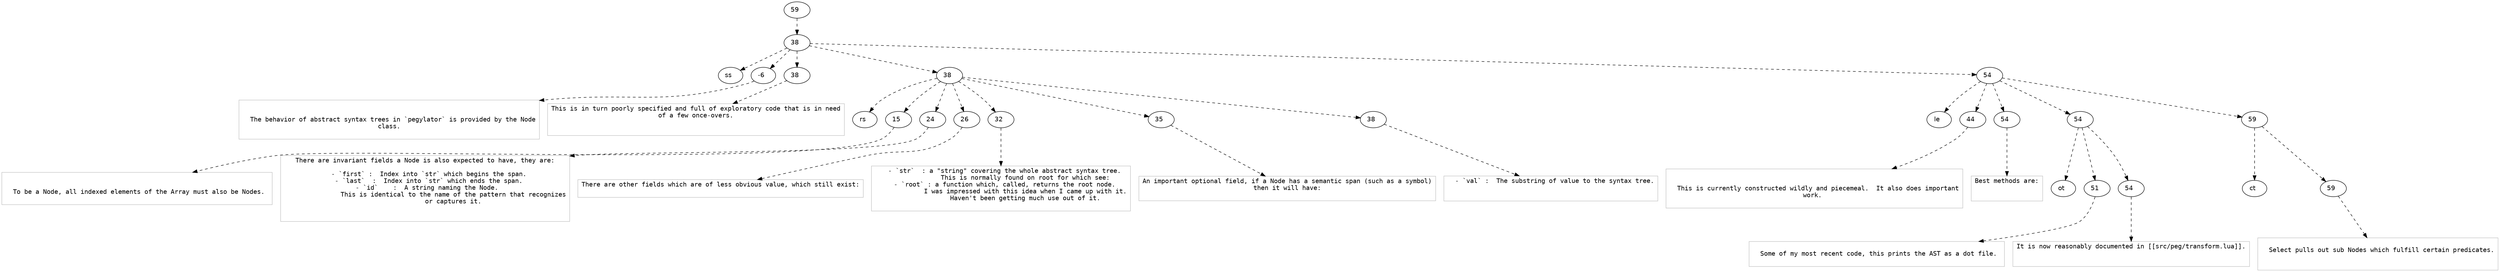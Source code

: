 digraph hierarchy {

node [fontname=Helvetica]
edge [style=dashed]

doc_0 [label="59  "]

doc_0 -> { section_1}
{rank=same; section_1}

section_1 [label="38  "]

section_1 -> { header_2 block_3 block_4 section_5 section_6}
{rank=same; header_2 block_3 block_4 section_5 section_6}

header_2 [label="ss  "]
block_3 [label="-6  "]
block_4 [label="38  "]
section_5 [label="38  "]
section_6 [label="54  "]


block_3 -> leaf_7
leaf_7  [color=Gray,shape=rectangle,fontname=Inconsolata,label="

  The behavior of abstract syntax trees in `pegylator` is provided by the Node
class.

"]
block_4 -> leaf_8
leaf_8  [color=Gray,shape=rectangle,fontname=Inconsolata,label="This is in turn poorly specified and full of exploratory code that is in need
of a few once-overs.


"]section_5 -> { header_9 block_10 block_11 block_12 block_13 block_14 block_15}
{rank=same; header_9 block_10 block_11 block_12 block_13 block_14 block_15}

header_9 [label="rs  "]
block_10 [label="15  "]
block_11 [label="24  "]
block_12 [label="26  "]
block_13 [label="32  "]
block_14 [label="35  "]
block_15 [label="38  "]


block_10 -> leaf_16
leaf_16  [color=Gray,shape=rectangle,fontname=Inconsolata,label="

  To be a Node, all indexed elements of the Array must also be Nodes. 

"]
block_11 -> leaf_17
leaf_17  [color=Gray,shape=rectangle,fontname=Inconsolata,label="There are invariant fields a Node is also expected to have, they are:
 
  - `first` :  Index into `str` which begins the span.
  - `last`  :  Index into `str` which ends the span.
  - `id`    :  A string naming the Node. 
               This is identical to the name of the pattern that recognizes
               or captures it.


"]
block_12 -> leaf_18
leaf_18  [color=Gray,shape=rectangle,fontname=Inconsolata,label="There are other fields which are of less obvious value, which still exist:

"]
block_13 -> leaf_19
leaf_19  [color=Gray,shape=rectangle,fontname=Inconsolata,label="  - `str`  : a \"string\" covering the whole abstract syntax tree.
             This is normally found on root for which see:
  - `root` : a function which, called, returns the root node.
             I was impressed with this idea when I came up with it.
             Haven't been getting much use out of it.

"]
block_14 -> leaf_20
leaf_20  [color=Gray,shape=rectangle,fontname=Inconsolata,label="An important optional field, if a Node has a semantic span (such as a symbol)
then it will have:

"]
block_15 -> leaf_21
leaf_21  [color=Gray,shape=rectangle,fontname=Inconsolata,label="  - `val` :  The substring of value to the syntax tree.


"]section_6 -> { header_22 block_23 block_24 section_25 section_26}
{rank=same; header_22 block_23 block_24 section_25 section_26}

header_22 [label="le  "]
block_23 [label="44  "]
block_24 [label="54  "]
section_25 [label="54  "]
section_26 [label="59  "]


block_23 -> leaf_27
leaf_27  [color=Gray,shape=rectangle,fontname=Inconsolata,label="

  This is currently constructed wildly and piecemeal.  It also does important
work. 

"]
block_24 -> leaf_28
leaf_28  [color=Gray,shape=rectangle,fontname=Inconsolata,label="Best methods are:


"]section_25 -> { header_29 block_30 block_31}
{rank=same; header_29 block_30 block_31}

header_29 [label="ot  "]
block_30 [label="51  "]
block_31 [label="54  "]


block_30 -> leaf_32
leaf_32  [color=Gray,shape=rectangle,fontname=Inconsolata,label="
  Some of my most recent code, this prints the AST as a dot file. 

"]
block_31 -> leaf_33
leaf_33  [color=Gray,shape=rectangle,fontname=Inconsolata,label="It is now reasonably documented in [[src/peg/transform.lua]].


"]section_26 -> { header_34 block_35}
{rank=same; header_34 block_35}

header_34 [label="ct  "]
block_35 [label="59  "]


block_35 -> leaf_36
leaf_36  [color=Gray,shape=rectangle,fontname=Inconsolata,label="
  Select pulls out sub Nodes which fulfill certain predicates.


"]
}
